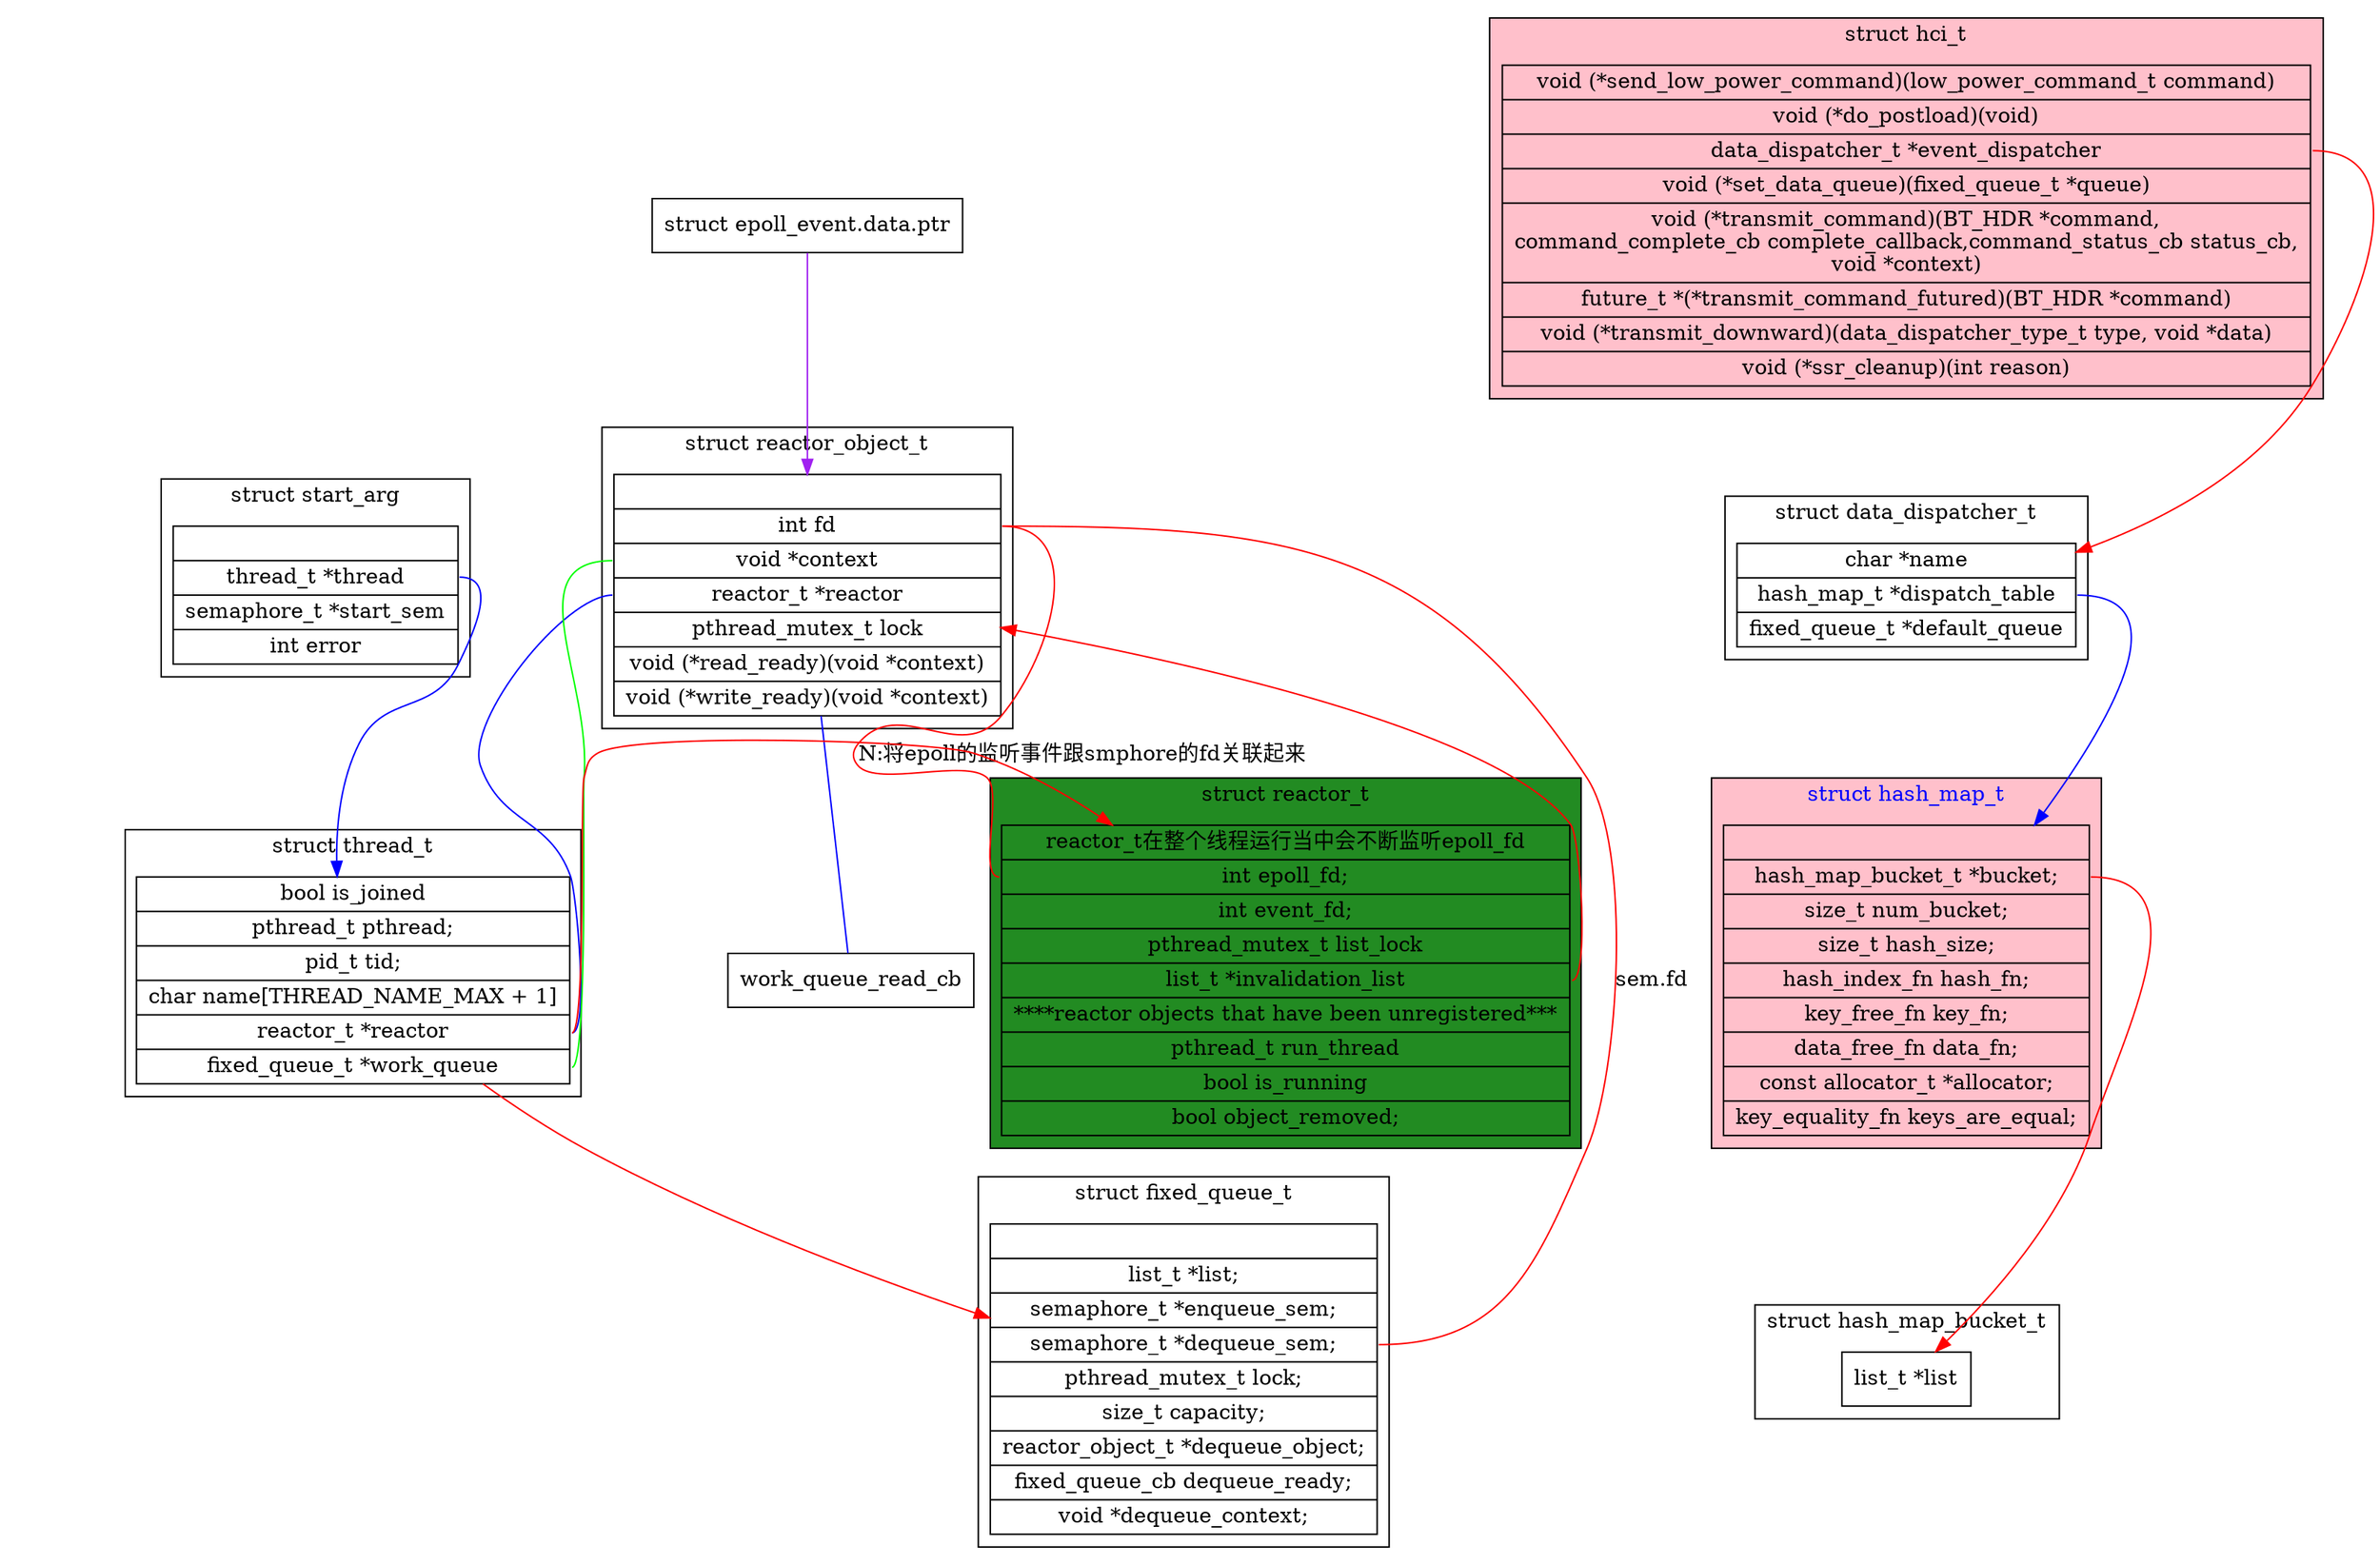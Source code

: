 digraph bluedroid{
	node[shape=record];

	subgraph cluster_struct_start_arg{
		label="struct start_arg";
		"struct start_arg"[label="{
		|<thread>thread_t *thread
		|semaphore_t *start_sem
		|int error
		}"];
	}

	node01[style=invisible];
	node02[style=invisible];
	"struct start_arg"->node01[arrowhead=none style=invisible];
	"struct reactor_object_t"->node02[arrowhead=none style=invisible];
	"struct epoll_event.data.ptr"->"struct reactor_object_t"[color=purple];

	subgraph cluster_struct_reactor_object_t{
		label="struct reactor_object_t";
		"struct reactor_object_t"[label="{
		|<fd>int fd
		|<context>void *context
		|<reactor>reactor_t *reactor
		|pthread_mutex_t lock
		|void (*read_ready)(void *context)
		|void (*write_ready)(void *context)
		}"];
	}
	"struct reactor_object_t":reactor->"struct thread_t":reactor[arrowhead=none color=blue];
	"struct reactor_object_t":context->"struct thread_t":work_queue[arrowhead=none color=green];
	"struct reactor_object_t":read_ready->"work_queue_read_cb"[arrowhead=none color=blue];
	"struct reactor_object_t":fd->"struct reactor_t":epoll[arrowhead=none color=red label="N:将epoll的监听事件跟smphore的fd关联起来"]
	"struct start_arg":thread->"struct thread_t"[color=blue];
	subgraph cluster_struct_thread_t {
		label="struct thread_t";
		"struct thread_t"[label="{
		bool is_joined
		|pthread_t pthread;
		|pid_t tid;
		|char name[THREAD_NAME_MAX + 1] 
		|<reactor>reactor_t *reactor
		|<work_queue>fixed_queue_t *work_queue
		}"];
	}
	node03[style=invisible];
	node04[style=invisible];
	"struct thread_t"->node03[arrowhead=none style=invisible];
	"struct thread_t"->node04[arrowhead=none style=invisible];
	"struct thread_t":reactor->"struct reactor_t"[color=red];
	"struct thread_t":fixed_queue->"struct fixed_queue_t"[color=red];

	subgraph cluster_struct_reactor_t{
		label="struct reactor_t";
		bgcolor=forestgreen;
		"struct reactor_t"[label="{
		 reactor_t在整个线程运行当中会不断监听epoll_fd
		|<epoll>int epoll_fd;
		|int event_fd;
		|pthread_mutex_t list_lock
		|<invalide>list_t *invalidation_list
		|****reactor objects that have been unregistered***
		|pthread_t run_thread
		|bool is_running
		|bool object_removed;
		}"];
	}
	"struct reactor_t":invalide->"struct reactor_object_t"[color=red];

	subgraph cluster_fixed_queue_t{
		label="struct fixed_queue_t";
		"struct fixed_queue_t"[label="{
		|list_t *list;
		|semaphore_t *enqueue_sem;
		|<dequeue_sem>semaphore_t *dequeue_sem;
		|pthread_mutex_t lock;
		|size_t capacity;
		|reactor_object_t *dequeue_object;
		|fixed_queue_cb dequeue_ready;
		|void *dequeue_context;
		}"
		];
	}
	"struct reactor_object_t":fd->"struct fixed_queue_t":dequeue_sem[label="sem.fd" arrowhead=none color=red];
	subgraph cluster_struct_hash_map_t{
		label="struct hash_map_t";
		bgcolor="pink";
		fontcolor="blue";
		"struct hash_map_t"[label="{
		|<bucket>hash_map_bucket_t *bucket;                                                        
		|size_t num_bucket;                                                                
		|size_t hash_size;                                                                 
		|hash_index_fn hash_fn;                                                            
		|key_free_fn key_fn;                                                               
		|data_free_fn data_fn;                                                             
		|const allocator_t *allocator;                                                     
		|key_equality_fn keys_are_equal;
		}"];
	}

	"struct hash_map_t":bucket->"struct hash_map_bucket_t"[color=red];

	subgraph cluster_struct_hash_map_bucket_t{
		label="struct hash_map_bucket_t";
		"struct hash_map_bucket_t"[label="{
			list_t *list
		}"];
	}

	subgraph cluster_struct_hci_t{
		label="struct hci_t";
		bgcolor="pink";
		"struct hci_t"[label="{
			void (*send_low_power_command)(low_power_command_t command)
			|void (*do_postload)(void)
			|<data_dispatcher>data_dispatcher_t *event_dispatcher
			|void (*set_data_queue)(fixed_queue_t *queue)
			|void (*transmit_command)(BT_HDR *command,
			\ncommand_complete_cb complete_callback,command_status_cb status_cb,
			\nvoid *context)
			|future_t *(*transmit_command_futured)(BT_HDR *command)
			|void (*transmit_downward)(data_dispatcher_type_t type, void *data)
			|void (*ssr_cleanup)(int reason)
		}"];
	}
	subgraph cluster_struct_data_dispatcher_t{
		label="struct data_dispatcher_t";
		"strcut data_dispatcher_t"[label="{
			char *name
			|<table>hash_map_t *dispatch_table
			|fixed_queue_t *default_queue
		}"];
	}
	"struct hci_t":data_dispatcher->"strcut data_dispatcher_t"[color=red];
	"strcut data_dispatcher_t":table->"struct hash_map_t"[color=blue];

}
